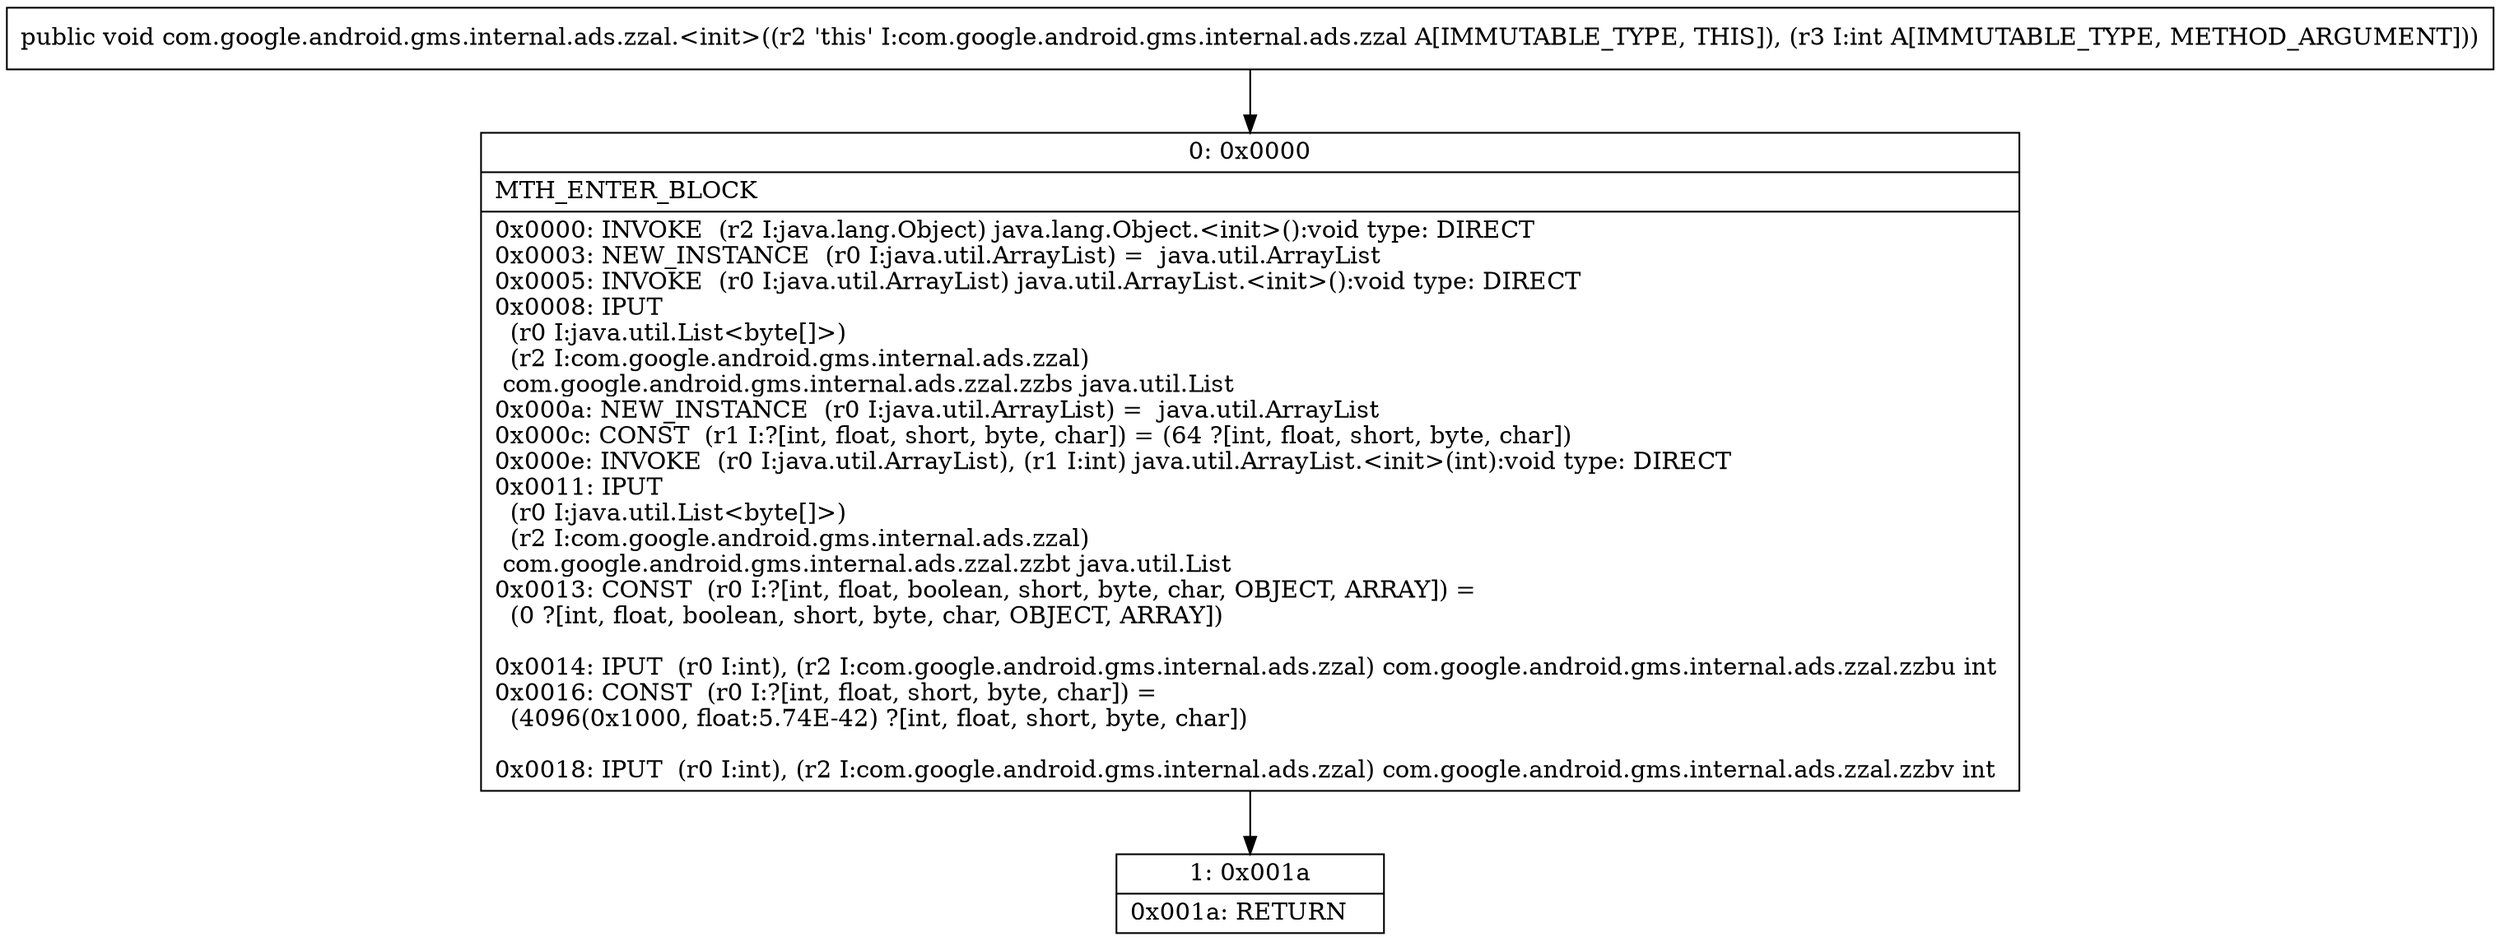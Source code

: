 digraph "CFG forcom.google.android.gms.internal.ads.zzal.\<init\>(I)V" {
Node_0 [shape=record,label="{0\:\ 0x0000|MTH_ENTER_BLOCK\l|0x0000: INVOKE  (r2 I:java.lang.Object) java.lang.Object.\<init\>():void type: DIRECT \l0x0003: NEW_INSTANCE  (r0 I:java.util.ArrayList) =  java.util.ArrayList \l0x0005: INVOKE  (r0 I:java.util.ArrayList) java.util.ArrayList.\<init\>():void type: DIRECT \l0x0008: IPUT  \l  (r0 I:java.util.List\<byte[]\>)\l  (r2 I:com.google.android.gms.internal.ads.zzal)\l com.google.android.gms.internal.ads.zzal.zzbs java.util.List \l0x000a: NEW_INSTANCE  (r0 I:java.util.ArrayList) =  java.util.ArrayList \l0x000c: CONST  (r1 I:?[int, float, short, byte, char]) = (64 ?[int, float, short, byte, char]) \l0x000e: INVOKE  (r0 I:java.util.ArrayList), (r1 I:int) java.util.ArrayList.\<init\>(int):void type: DIRECT \l0x0011: IPUT  \l  (r0 I:java.util.List\<byte[]\>)\l  (r2 I:com.google.android.gms.internal.ads.zzal)\l com.google.android.gms.internal.ads.zzal.zzbt java.util.List \l0x0013: CONST  (r0 I:?[int, float, boolean, short, byte, char, OBJECT, ARRAY]) = \l  (0 ?[int, float, boolean, short, byte, char, OBJECT, ARRAY])\l \l0x0014: IPUT  (r0 I:int), (r2 I:com.google.android.gms.internal.ads.zzal) com.google.android.gms.internal.ads.zzal.zzbu int \l0x0016: CONST  (r0 I:?[int, float, short, byte, char]) = \l  (4096(0x1000, float:5.74E\-42) ?[int, float, short, byte, char])\l \l0x0018: IPUT  (r0 I:int), (r2 I:com.google.android.gms.internal.ads.zzal) com.google.android.gms.internal.ads.zzal.zzbv int \l}"];
Node_1 [shape=record,label="{1\:\ 0x001a|0x001a: RETURN   \l}"];
MethodNode[shape=record,label="{public void com.google.android.gms.internal.ads.zzal.\<init\>((r2 'this' I:com.google.android.gms.internal.ads.zzal A[IMMUTABLE_TYPE, THIS]), (r3 I:int A[IMMUTABLE_TYPE, METHOD_ARGUMENT])) }"];
MethodNode -> Node_0;
Node_0 -> Node_1;
}


